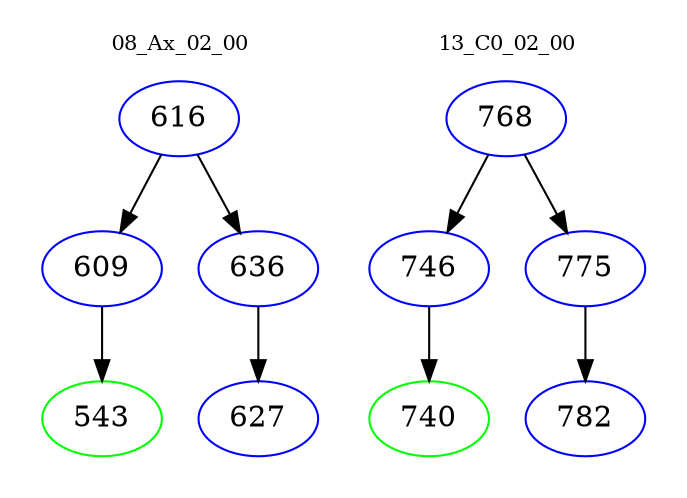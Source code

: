 digraph{
subgraph cluster_0 {
color = white
label = "08_Ax_02_00";
fontsize=10;
T0_616 [label="616", color="blue"]
T0_616 -> T0_609 [color="black"]
T0_609 [label="609", color="blue"]
T0_609 -> T0_543 [color="black"]
T0_543 [label="543", color="green"]
T0_616 -> T0_636 [color="black"]
T0_636 [label="636", color="blue"]
T0_636 -> T0_627 [color="black"]
T0_627 [label="627", color="blue"]
}
subgraph cluster_1 {
color = white
label = "13_C0_02_00";
fontsize=10;
T1_768 [label="768", color="blue"]
T1_768 -> T1_746 [color="black"]
T1_746 [label="746", color="blue"]
T1_746 -> T1_740 [color="black"]
T1_740 [label="740", color="green"]
T1_768 -> T1_775 [color="black"]
T1_775 [label="775", color="blue"]
T1_775 -> T1_782 [color="black"]
T1_782 [label="782", color="blue"]
}
}
